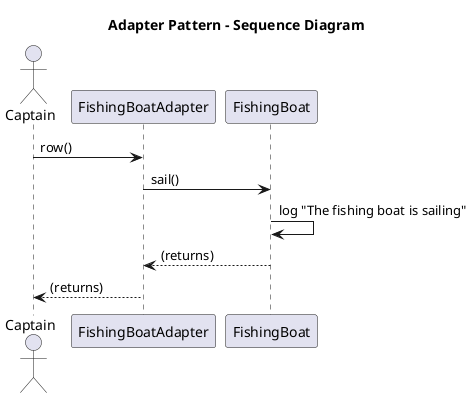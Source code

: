 @startuml
title Adapter Pattern - Sequence Diagram

actor Captain

Captain -> FishingBoatAdapter: row()
FishingBoatAdapter -> FishingBoat: sail()
FishingBoat -> FishingBoat: log "The fishing boat is sailing"
FishingBoatAdapter <-- FishingBoat: (returns)
Captain <-- FishingBoatAdapter: (returns)

@enduml